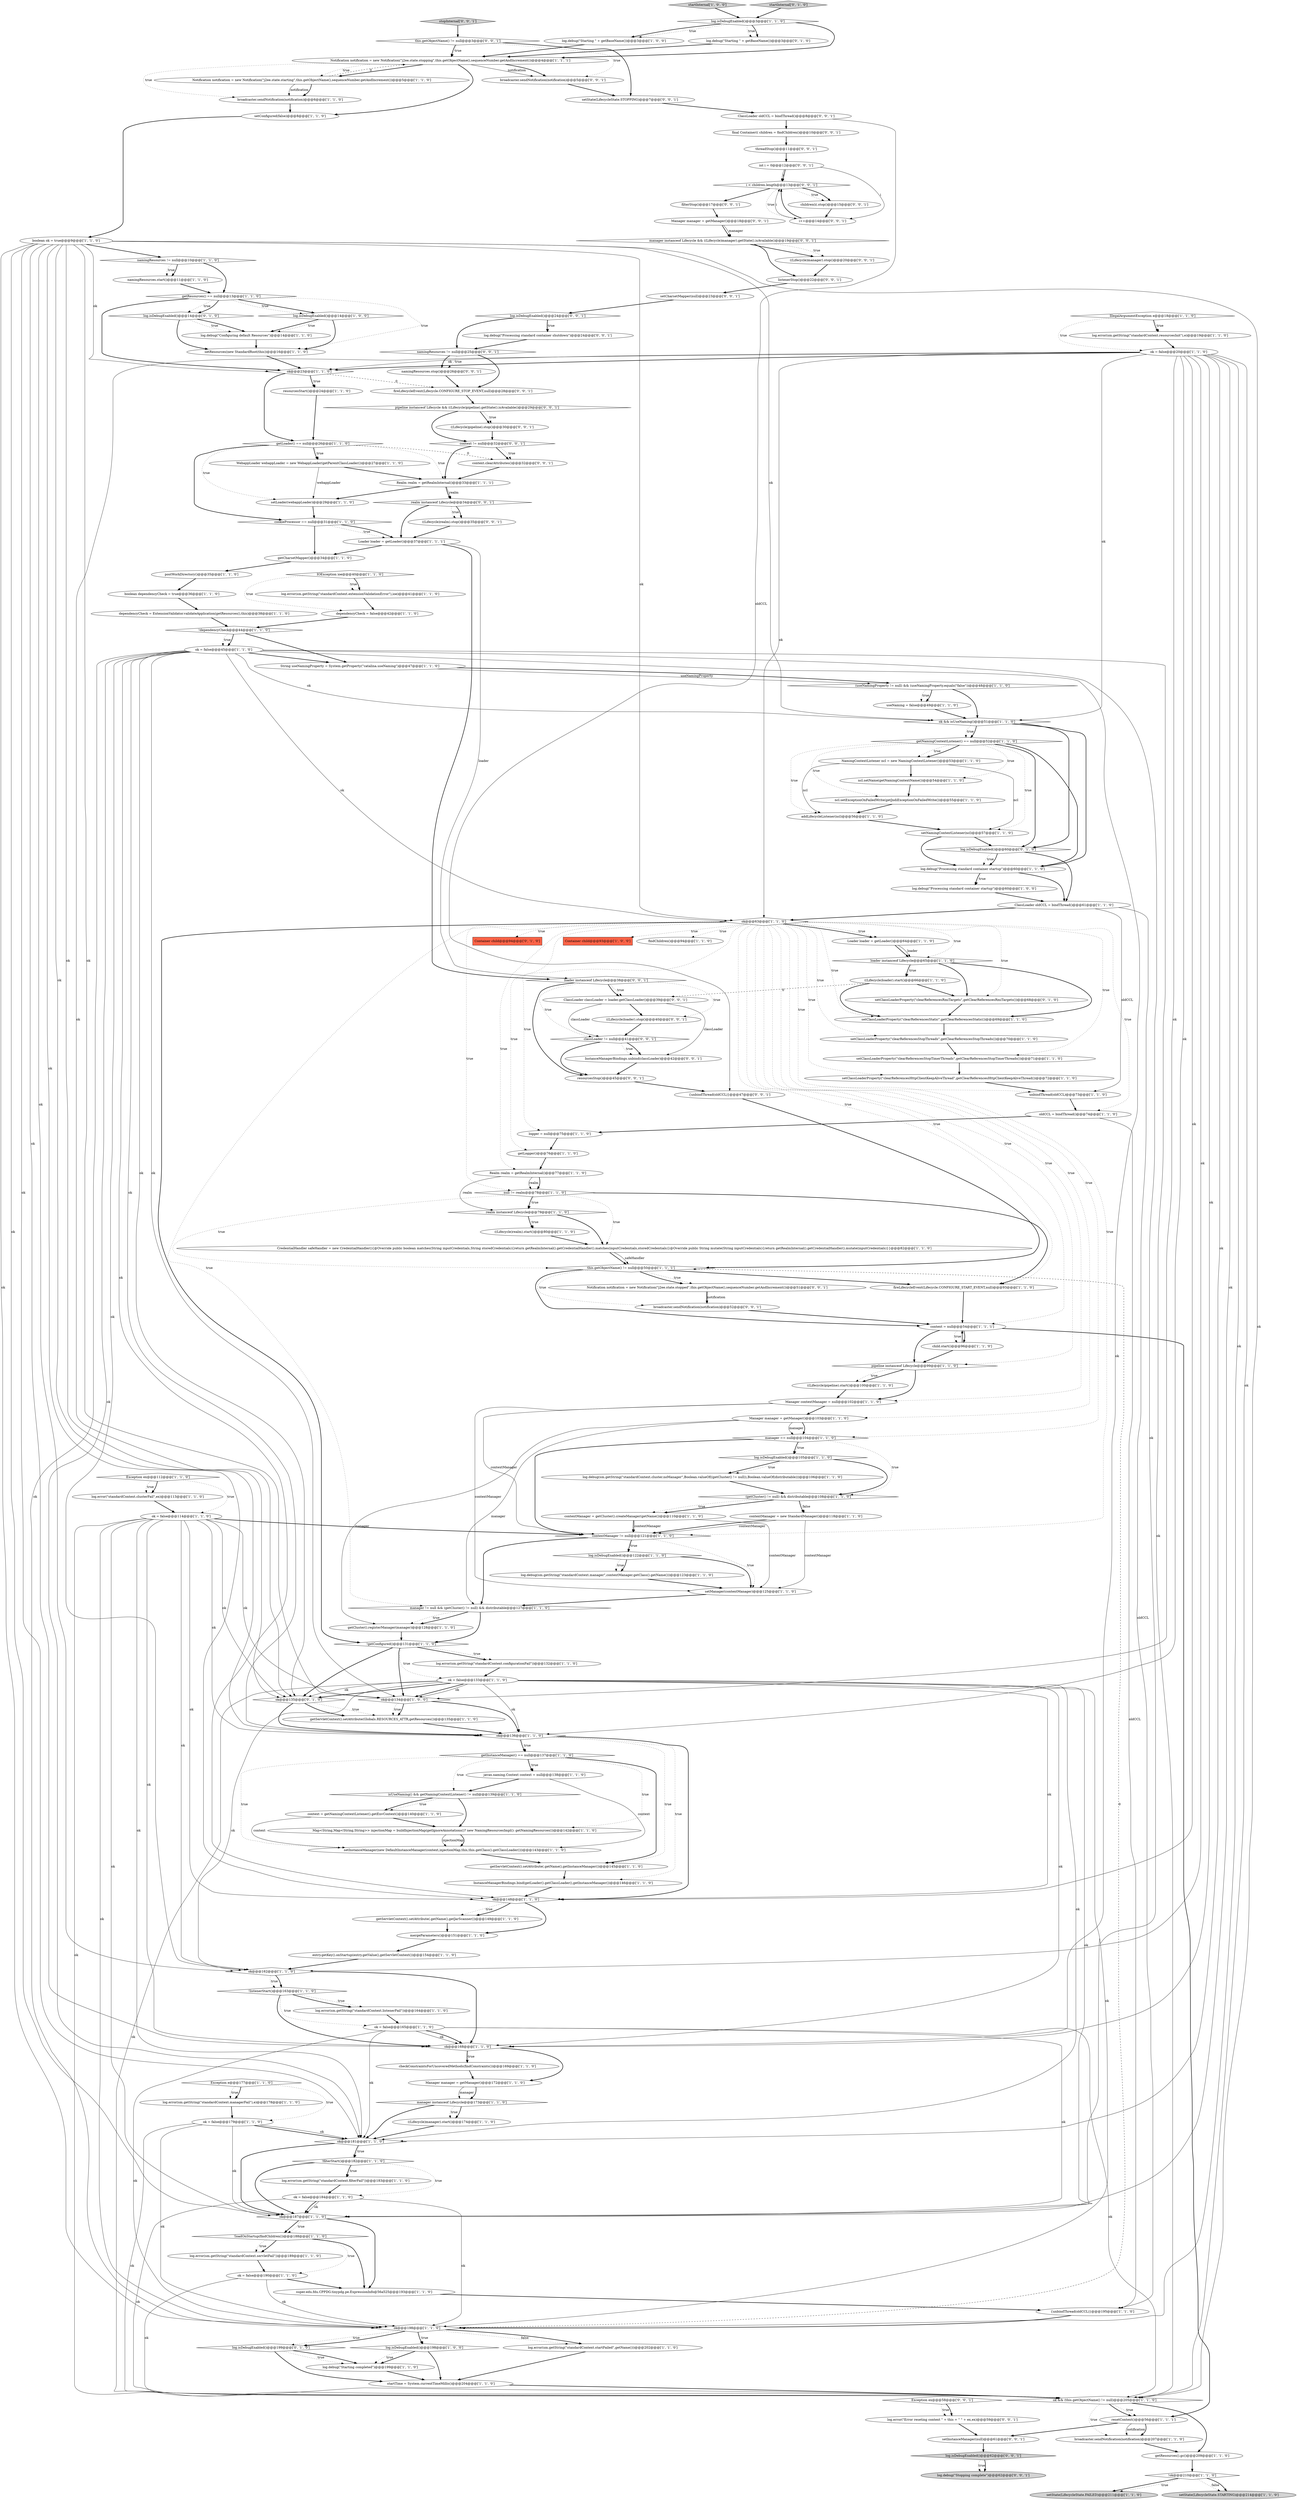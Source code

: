 digraph {
46 [style = filled, label = "ok && isUseNaming()@@@51@@@['1', '1', '0']", fillcolor = white, shape = diamond image = "AAA0AAABBB1BBB"];
184 [style = filled, label = "setCharsetMapper(null)@@@23@@@['0', '0', '1']", fillcolor = white, shape = ellipse image = "AAA0AAABBB3BBB"];
25 [style = filled, label = "logger = null@@@75@@@['1', '1', '0']", fillcolor = white, shape = ellipse image = "AAA0AAABBB1BBB"];
109 [style = filled, label = "dependencyCheck = false@@@42@@@['1', '1', '0']", fillcolor = white, shape = ellipse image = "AAA0AAABBB1BBB"];
180 [style = filled, label = "Exception ex@@@58@@@['0', '0', '1']", fillcolor = white, shape = diamond image = "AAA0AAABBB3BBB"];
59 [style = filled, label = "log.error(sm.getString(\"standardContext.listenerFail\"))@@@164@@@['1', '1', '0']", fillcolor = white, shape = ellipse image = "AAA0AAABBB1BBB"];
6 [style = filled, label = "ok@@@63@@@['1', '1', '0']", fillcolor = white, shape = diamond image = "AAA0AAABBB1BBB"];
97 [style = filled, label = "setState(LifecycleState.FAILED)@@@211@@@['1', '1', '0']", fillcolor = lightgray, shape = ellipse image = "AAA0AAABBB1BBB"];
136 [style = filled, label = "ok@@@187@@@['1', '1', '0']", fillcolor = white, shape = diamond image = "AAA0AAABBB1BBB"];
111 [style = filled, label = "setInstanceManager(new DefaultInstanceManager(context,injectionMap,this,this.getClass().getClassLoader()))@@@143@@@['1', '1', '0']", fillcolor = white, shape = ellipse image = "AAA0AAABBB1BBB"];
133 [style = filled, label = "oldCCL = bindThread()@@@74@@@['1', '1', '0']", fillcolor = white, shape = ellipse image = "AAA0AAABBB1BBB"];
84 [style = filled, label = "broadcaster.sendNotification(notification)@@@207@@@['1', '1', '0']", fillcolor = white, shape = ellipse image = "AAA0AAABBB1BBB"];
81 [style = filled, label = "setClassLoaderProperty(\"clearReferencesStatic\",getClearReferencesStatic())@@@69@@@['1', '1', '0']", fillcolor = white, shape = ellipse image = "AAA0AAABBB1BBB"];
162 [style = filled, label = "loader instanceof Lifecycle@@@38@@@['0', '0', '1']", fillcolor = white, shape = diamond image = "AAA0AAABBB3BBB"];
70 [style = filled, label = "Exception e@@@177@@@['1', '1', '0']", fillcolor = white, shape = diamond image = "AAA0AAABBB1BBB"];
189 [style = filled, label = "Manager manager = getManager()@@@18@@@['0', '0', '1']", fillcolor = white, shape = ellipse image = "AAA0AAABBB3BBB"];
170 [style = filled, label = "final Container(( children = findChildren()@@@10@@@['0', '0', '1']", fillcolor = white, shape = ellipse image = "AAA0AAABBB3BBB"];
52 [style = filled, label = "setLoader(webappLoader)@@@29@@@['1', '1', '0']", fillcolor = white, shape = ellipse image = "AAA0AAABBB1BBB"];
132 [style = filled, label = "log.error(\"standardContext.clusterFail\",ex)@@@113@@@['1', '1', '0']", fillcolor = white, shape = ellipse image = "AAA0AAABBB1BBB"];
12 [style = filled, label = "contextManager = new StandardManager()@@@118@@@['1', '1', '0']", fillcolor = white, shape = ellipse image = "AAA0AAABBB1BBB"];
48 [style = filled, label = "startTime = System.currentTimeMillis()@@@204@@@['1', '1', '0']", fillcolor = white, shape = ellipse image = "AAA0AAABBB1BBB"];
101 [style = filled, label = "(useNamingProperty != null) && (useNamingProperty.equals(\"false\"))@@@48@@@['1', '1', '0']", fillcolor = white, shape = diamond image = "AAA0AAABBB1BBB"];
122 [style = filled, label = "ok@@@181@@@['1', '1', '0']", fillcolor = white, shape = diamond image = "AAA0AAABBB1BBB"];
156 [style = filled, label = "((Lifecycle)realm).stop()@@@35@@@['0', '0', '1']", fillcolor = white, shape = ellipse image = "AAA0AAABBB3BBB"];
158 [style = filled, label = "((Lifecycle)loader).stop()@@@40@@@['0', '0', '1']", fillcolor = white, shape = ellipse image = "AAA0AAABBB3BBB"];
62 [style = filled, label = "ok@@@162@@@['1', '1', '0']", fillcolor = white, shape = diamond image = "AAA0AAABBB1BBB"];
36 [style = filled, label = "setManager(contextManager)@@@125@@@['1', '1', '0']", fillcolor = white, shape = ellipse image = "AAA0AAABBB1BBB"];
35 [style = filled, label = "setResources(new StandardRoot(this))@@@16@@@['1', '1', '0']", fillcolor = white, shape = ellipse image = "AAA0AAABBB1BBB"];
102 [style = filled, label = "manager == null@@@104@@@['1', '1', '0']", fillcolor = white, shape = diamond image = "AAA0AAABBB1BBB"];
34 [style = filled, label = "log.debug(\"Configuring default Resources\")@@@14@@@['1', '1', '0']", fillcolor = white, shape = ellipse image = "AAA0AAABBB1BBB"];
145 [style = filled, label = "log.isDebugEnabled()@@@14@@@['0', '1', '0']", fillcolor = white, shape = diamond image = "AAA0AAABBB2BBB"];
112 [style = filled, label = "Realm realm = getRealmInternal()@@@33@@@['1', '1', '1']", fillcolor = white, shape = ellipse image = "AAA0AAABBB1BBB"];
13 [style = filled, label = "setClassLoaderProperty(\"clearReferencesStopThreads\",getClearReferencesStopThreads())@@@70@@@['1', '1', '0']", fillcolor = white, shape = ellipse image = "AAA0AAABBB1BBB"];
43 [style = filled, label = "((Lifecycle)pipeline).start()@@@100@@@['1', '1', '0']", fillcolor = white, shape = ellipse image = "AAA0AAABBB1BBB"];
108 [style = filled, label = "IllegalArgumentException e@@@18@@@['1', '1', '0']", fillcolor = white, shape = diamond image = "AAA0AAABBB1BBB"];
90 [style = filled, label = "ok@@@168@@@['1', '1', '0']", fillcolor = white, shape = diamond image = "AAA0AAABBB1BBB"];
29 [style = filled, label = "checkConstraintsForUncoveredMethods(findConstraints())@@@169@@@['1', '1', '0']", fillcolor = white, shape = ellipse image = "AAA0AAABBB1BBB"];
126 [style = filled, label = "(getCluster() != null) && distributable@@@108@@@['1', '1', '0']", fillcolor = white, shape = diamond image = "AAA0AAABBB1BBB"];
26 [style = filled, label = "ok@@@134@@@['1', '0', '0']", fillcolor = white, shape = diamond image = "AAA0AAABBB1BBB"];
76 [style = filled, label = "log.error(sm.getString(\"standardContext.resourcesInit\"),e)@@@19@@@['1', '1', '0']", fillcolor = white, shape = ellipse image = "AAA0AAABBB1BBB"];
131 [style = filled, label = "((Lifecycle)loader).start()@@@66@@@['1', '1', '0']", fillcolor = white, shape = ellipse image = "AAA0AAABBB1BBB"];
57 [style = filled, label = "log.debug(\"Starting completed\")@@@199@@@['1', '1', '0']", fillcolor = white, shape = ellipse image = "AAA0AAABBB1BBB"];
42 [style = filled, label = "ok = false@@@45@@@['1', '1', '0']", fillcolor = white, shape = ellipse image = "AAA0AAABBB1BBB"];
3 [style = filled, label = "log.debug(\"Starting \" + getBaseName())@@@3@@@['1', '0', '0']", fillcolor = white, shape = ellipse image = "AAA0AAABBB1BBB"];
73 [style = filled, label = "getResources().gc()@@@209@@@['1', '1', '0']", fillcolor = white, shape = ellipse image = "AAA0AAABBB1BBB"];
71 [style = filled, label = "getLoader() == null@@@26@@@['1', '1', '0']", fillcolor = white, shape = diamond image = "AAA0AAABBB1BBB"];
155 [style = filled, label = "log.error(\"Error reseting context \" + this + \" \" + ex,ex)@@@59@@@['0', '0', '1']", fillcolor = white, shape = ellipse image = "AAA0AAABBB3BBB"];
157 [style = filled, label = "log.isDebugEnabled()@@@24@@@['0', '0', '1']", fillcolor = white, shape = diamond image = "AAA0AAABBB3BBB"];
123 [style = filled, label = "!dependencyCheck@@@44@@@['1', '1', '0']", fillcolor = white, shape = diamond image = "AAA0AAABBB1BBB"];
18 [style = filled, label = "ok = false@@@184@@@['1', '1', '0']", fillcolor = white, shape = ellipse image = "AAA0AAABBB1BBB"];
150 [style = filled, label = "setState(LifecycleState.STOPPING)@@@7@@@['0', '0', '1']", fillcolor = white, shape = ellipse image = "AAA0AAABBB3BBB"];
152 [style = filled, label = "i < children.length@@@13@@@['0', '0', '1']", fillcolor = white, shape = diamond image = "AAA0AAABBB3BBB"];
51 [style = filled, label = "ok && (this.getObjectName() != null)@@@205@@@['1', '1', '0']", fillcolor = white, shape = diamond image = "AAA0AAABBB1BBB"];
33 [style = filled, label = "!filterStart()@@@182@@@['1', '1', '0']", fillcolor = white, shape = diamond image = "AAA0AAABBB1BBB"];
22 [style = filled, label = "contextManager != null@@@121@@@['1', '1', '0']", fillcolor = white, shape = diamond image = "AAA0AAABBB1BBB"];
86 [style = filled, label = "ncl.setName(getNamingContextName())@@@54@@@['1', '1', '0']", fillcolor = white, shape = ellipse image = "AAA0AAABBB1BBB"];
138 [style = filled, label = "getServletContext().setAttribute(.getName(),getInstanceManager())@@@145@@@['1', '1', '0']", fillcolor = white, shape = ellipse image = "AAA0AAABBB1BBB"];
93 [style = filled, label = "log.isDebugEnabled()@@@3@@@['1', '1', '0']", fillcolor = white, shape = diamond image = "AAA0AAABBB1BBB"];
100 [style = filled, label = "realm instanceof Lifecycle@@@79@@@['1', '1', '0']", fillcolor = white, shape = diamond image = "AAA0AAABBB1BBB"];
186 [style = filled, label = "context.clearAttributes()@@@32@@@['0', '0', '1']", fillcolor = white, shape = ellipse image = "AAA0AAABBB3BBB"];
31 [style = filled, label = "manager instanceof Lifecycle@@@173@@@['1', '1', '0']", fillcolor = white, shape = diamond image = "AAA0AAABBB1BBB"];
105 [style = filled, label = "Map<String,Map<String,String>> injectionMap = buildInjectionMap(getIgnoreAnnotations()? new NamingResourcesImpl(): getNamingResources())@@@142@@@['1', '1', '0']", fillcolor = white, shape = ellipse image = "AAA0AAABBB1BBB"];
115 [style = filled, label = "Container child@@@93@@@['1', '0', '0']", fillcolor = tomato, shape = box image = "AAA0AAABBB1BBB"];
37 [style = filled, label = "log.error(sm.getString(\"standardContext.startFailed\",getName()))@@@202@@@['1', '1', '0']", fillcolor = white, shape = ellipse image = "AAA0AAABBB1BBB"];
16 [style = filled, label = "ok = false@@@190@@@['1', '1', '0']", fillcolor = white, shape = ellipse image = "AAA0AAABBB1BBB"];
20 [style = filled, label = "WebappLoader webappLoader = new WebappLoader(getParentClassLoader())@@@27@@@['1', '1', '0']", fillcolor = white, shape = ellipse image = "AAA0AAABBB1BBB"];
38 [style = filled, label = "boolean dependencyCheck = true@@@36@@@['1', '1', '0']", fillcolor = white, shape = ellipse image = "AAA0AAABBB1BBB"];
153 [style = filled, label = "InstanceManagerBindings.unbind(classLoader)@@@42@@@['0', '0', '1']", fillcolor = white, shape = ellipse image = "AAA0AAABBB3BBB"];
174 [style = filled, label = "listenerStop()@@@22@@@['0', '0', '1']", fillcolor = white, shape = ellipse image = "AAA0AAABBB3BBB"];
151 [style = filled, label = "this.getObjectName() != null@@@3@@@['0', '0', '1']", fillcolor = white, shape = diamond image = "AAA0AAABBB3BBB"];
129 [style = filled, label = "findChildren()@@@94@@@['1', '1', '0']", fillcolor = white, shape = ellipse image = "AAA0AAABBB1BBB"];
17 [style = filled, label = "entry.getKey().onStartup(entry.getValue(),getServletContext())@@@154@@@['1', '1', '0']", fillcolor = white, shape = ellipse image = "AAA0AAABBB1BBB"];
141 [style = filled, label = "log.isDebugEnabled()@@@60@@@['0', '1', '0']", fillcolor = white, shape = diamond image = "AAA0AAABBB2BBB"];
124 [style = filled, label = "Notification notification = new Notification(\"j2ee.state.stopping\",this.getObjectName(),sequenceNumber.getAndIncrement())@@@4@@@['1', '1', '1']", fillcolor = white, shape = ellipse image = "AAA0AAABBB1BBB"];
159 [style = filled, label = "i++@@@14@@@['0', '0', '1']", fillcolor = white, shape = ellipse image = "AAA0AAABBB3BBB"];
178 [style = filled, label = "realm instanceof Lifecycle@@@34@@@['0', '0', '1']", fillcolor = white, shape = diamond image = "AAA0AAABBB3BBB"];
183 [style = filled, label = "resourcesStop()@@@45@@@['0', '0', '1']", fillcolor = white, shape = ellipse image = "AAA0AAABBB3BBB"];
127 [style = filled, label = "ok@@@136@@@['1', '1', '0']", fillcolor = white, shape = diamond image = "AAA0AAABBB1BBB"];
89 [style = filled, label = "Loader loader = getLoader()@@@64@@@['1', '1', '0']", fillcolor = white, shape = ellipse image = "AAA0AAABBB1BBB"];
143 [style = filled, label = "log.debug(\"Starting \" + getBaseName())@@@3@@@['0', '1', '0']", fillcolor = white, shape = ellipse image = "AAA0AAABBB2BBB"];
92 [style = filled, label = "String useNamingProperty = System.getProperty(\"catalina.useNaming\")@@@47@@@['1', '1', '0']", fillcolor = white, shape = ellipse image = "AAA0AAABBB1BBB"];
169 [style = filled, label = "broadcaster.sendNotification(notification)@@@52@@@['0', '0', '1']", fillcolor = white, shape = ellipse image = "AAA0AAABBB3BBB"];
190 [style = filled, label = "filterStop()@@@17@@@['0', '0', '1']", fillcolor = white, shape = ellipse image = "AAA0AAABBB3BBB"];
137 [style = filled, label = "log.debug(sm.getString(\"standardContext.manager\",contextManager.getClass().getName()))@@@123@@@['1', '1', '0']", fillcolor = white, shape = ellipse image = "AAA0AAABBB1BBB"];
30 [style = filled, label = "ok = false@@@114@@@['1', '1', '0']", fillcolor = white, shape = ellipse image = "AAA0AAABBB1BBB"];
116 [style = filled, label = "Manager contextManager = null@@@102@@@['1', '1', '0']", fillcolor = white, shape = ellipse image = "AAA0AAABBB1BBB"];
58 [style = filled, label = "getServletContext().setAttribute(.getName(),getJarScanner())@@@149@@@['1', '1', '0']", fillcolor = white, shape = ellipse image = "AAA0AAABBB1BBB"];
11 [style = filled, label = "cookieProcessor == null@@@31@@@['1', '1', '0']", fillcolor = white, shape = diamond image = "AAA0AAABBB1BBB"];
14 [style = filled, label = "namingResources != null@@@10@@@['1', '1', '0']", fillcolor = white, shape = diamond image = "AAA0AAABBB1BBB"];
171 [style = filled, label = "log.debug(\"Stopping complete\")@@@62@@@['0', '0', '1']", fillcolor = lightgray, shape = ellipse image = "AAA0AAABBB3BBB"];
106 [style = filled, label = "log.error(sm.getString(\"standardContext.filterFail\"))@@@183@@@['1', '1', '0']", fillcolor = white, shape = ellipse image = "AAA0AAABBB1BBB"];
83 [style = filled, label = "log.debug(sm.getString(\"standardContext.cluster.noManager\",Boolean.valueOf((getCluster() != null)),Boolean.valueOf(distributable)))@@@106@@@['1', '1', '0']", fillcolor = white, shape = ellipse image = "AAA0AAABBB1BBB"];
80 [style = filled, label = "ok = false@@@179@@@['1', '1', '0']", fillcolor = white, shape = ellipse image = "AAA0AAABBB1BBB"];
95 [style = filled, label = "log.debug(\"Processing standard container startup\")@@@60@@@['1', '1', '0']", fillcolor = white, shape = ellipse image = "AAA0AAABBB1BBB"];
146 [style = filled, label = "Container child@@@94@@@['0', '1', '0']", fillcolor = tomato, shape = box image = "AAA0AAABBB2BBB"];
67 [style = filled, label = "child.start()@@@96@@@['1', '1', '0']", fillcolor = white, shape = ellipse image = "AAA0AAABBB1BBB"];
104 [style = filled, label = "{unbindThread(oldCCL)}@@@195@@@['1', '1', '0']", fillcolor = white, shape = ellipse image = "AAA0AAABBB1BBB"];
4 [style = filled, label = "ok@@@148@@@['1', '1', '0']", fillcolor = white, shape = diamond image = "AAA0AAABBB1BBB"];
167 [style = filled, label = "ClassLoader oldCCL = bindThread()@@@8@@@['0', '0', '1']", fillcolor = white, shape = ellipse image = "AAA0AAABBB3BBB"];
113 [style = filled, label = "setClassLoaderProperty(\"clearReferencesStopTimerThreads\",getClearReferencesStopTimerThreads())@@@71@@@['1', '1', '0']", fillcolor = white, shape = ellipse image = "AAA0AAABBB1BBB"];
54 [style = filled, label = "getNamingContextListener() == null@@@52@@@['1', '1', '0']", fillcolor = white, shape = diamond image = "AAA0AAABBB1BBB"];
134 [style = filled, label = "log.isDebugEnabled()@@@105@@@['1', '1', '0']", fillcolor = white, shape = diamond image = "AAA0AAABBB1BBB"];
15 [style = filled, label = "InstanceManagerBindings.bind(getLoader().getClassLoader(),getInstanceManager())@@@146@@@['1', '1', '0']", fillcolor = white, shape = ellipse image = "AAA0AAABBB1BBB"];
88 [style = filled, label = "setNamingContextListener(ncl)@@@57@@@['1', '1', '0']", fillcolor = white, shape = ellipse image = "AAA0AAABBB1BBB"];
1 [style = filled, label = "log.isDebugEnabled()@@@198@@@['1', '0', '0']", fillcolor = white, shape = diamond image = "AAA0AAABBB1BBB"];
82 [style = filled, label = "useNaming = false@@@49@@@['1', '1', '0']", fillcolor = white, shape = ellipse image = "AAA0AAABBB1BBB"];
125 [style = filled, label = "!listenerStart()@@@163@@@['1', '1', '0']", fillcolor = white, shape = diamond image = "AAA0AAABBB1BBB"];
61 [style = filled, label = "((Lifecycle)realm).start()@@@80@@@['1', '1', '0']", fillcolor = white, shape = ellipse image = "AAA0AAABBB1BBB"];
185 [style = filled, label = "pipeline instanceof Lifecycle && ((Lifecycle)pipeline).getState().isAvailable()@@@29@@@['0', '0', '1']", fillcolor = white, shape = diamond image = "AAA0AAABBB3BBB"];
91 [style = filled, label = "getResources() == null@@@13@@@['1', '1', '0']", fillcolor = white, shape = diamond image = "AAA0AAABBB1BBB"];
63 [style = filled, label = "this.getObjectName() != null@@@50@@@['1', '1', '1']", fillcolor = white, shape = diamond image = "AAA0AAABBB1BBB"];
99 [style = filled, label = "null != realm@@@78@@@['1', '1', '0']", fillcolor = white, shape = diamond image = "AAA0AAABBB1BBB"];
120 [style = filled, label = "ok@@@198@@@['1', '1', '0']", fillcolor = white, shape = diamond image = "AAA0AAABBB1BBB"];
5 [style = filled, label = "log.error(sm.getString(\"standardContext.managerFail\"),e)@@@178@@@['1', '1', '0']", fillcolor = white, shape = ellipse image = "AAA0AAABBB1BBB"];
75 [style = filled, label = "Notification notification = new Notification(\"j2ee.state.starting\",this.getObjectName(),sequenceNumber.getAndIncrement())@@@5@@@['1', '1', '0']", fillcolor = white, shape = ellipse image = "AAA0AAABBB1BBB"];
160 [style = filled, label = "namingResources.stop()@@@26@@@['0', '0', '1']", fillcolor = white, shape = ellipse image = "AAA0AAABBB3BBB"];
114 [style = filled, label = "resetContext()@@@56@@@['1', '1', '1']", fillcolor = white, shape = ellipse image = "AAA0AAABBB1BBB"];
28 [style = filled, label = "startInternal['1', '0', '0']", fillcolor = lightgray, shape = diamond image = "AAA0AAABBB1BBB"];
50 [style = filled, label = "CredentialHandler safeHandler = new CredentialHandler(){@Override public boolean matches(String inputCredentials,String storedCredentials){return getRealmInternal().getCredentialHandler().matches(inputCredentials,storedCredentials)}@Override public String mutate(String inputCredentials){return getRealmInternal().getCredentialHandler().mutate(inputCredentials)}}@@@82@@@['1', '1', '0']", fillcolor = white, shape = ellipse image = "AAA0AAABBB1BBB"];
128 [style = filled, label = "dependencyCheck = ExtensionValidator.validateApplication(getResources(),this)@@@38@@@['1', '1', '0']", fillcolor = white, shape = ellipse image = "AAA0AAABBB1BBB"];
144 [style = filled, label = "startInternal['0', '1', '0']", fillcolor = lightgray, shape = diamond image = "AAA0AAABBB2BBB"];
163 [style = filled, label = "broadcaster.sendNotification(notification)@@@5@@@['0', '0', '1']", fillcolor = white, shape = ellipse image = "AAA0AAABBB3BBB"];
72 [style = filled, label = "pipeline instanceof Lifecycle@@@99@@@['1', '1', '0']", fillcolor = white, shape = diamond image = "AAA0AAABBB1BBB"];
175 [style = filled, label = "int i = 0@@@12@@@['0', '0', '1']", fillcolor = white, shape = ellipse image = "AAA0AAABBB3BBB"];
56 [style = filled, label = "ncl.setExceptionOnFailedWrite(getJndiExceptionOnFailedWrite())@@@55@@@['1', '1', '0']", fillcolor = white, shape = ellipse image = "AAA0AAABBB1BBB"];
87 [style = filled, label = "namingResources.start()@@@11@@@['1', '1', '0']", fillcolor = white, shape = ellipse image = "AAA0AAABBB1BBB"];
139 [style = filled, label = "setConfigured(false)@@@8@@@['1', '1', '0']", fillcolor = white, shape = ellipse image = "AAA0AAABBB1BBB"];
166 [style = filled, label = "log.debug(\"Processing standard container shutdown\")@@@24@@@['0', '0', '1']", fillcolor = white, shape = ellipse image = "AAA0AAABBB3BBB"];
55 [style = filled, label = "isUseNaming() && getNamingContextListener() != null@@@139@@@['1', '1', '0']", fillcolor = white, shape = diamond image = "AAA0AAABBB1BBB"];
96 [style = filled, label = "mergeParameters()@@@151@@@['1', '1', '0']", fillcolor = white, shape = ellipse image = "AAA0AAABBB1BBB"];
187 [style = filled, label = "children(i(.stop()@@@15@@@['0', '0', '1']", fillcolor = white, shape = ellipse image = "AAA0AAABBB3BBB"];
182 [style = filled, label = "{unbindThread(oldCCL)}@@@47@@@['0', '0', '1']", fillcolor = white, shape = ellipse image = "AAA0AAABBB3BBB"];
10 [style = filled, label = "resourcesStart()@@@24@@@['1', '1', '0']", fillcolor = white, shape = ellipse image = "AAA0AAABBB1BBB"];
161 [style = filled, label = "ClassLoader classLoader = loader.getClassLoader()@@@39@@@['0', '0', '1']", fillcolor = white, shape = ellipse image = "AAA0AAABBB3BBB"];
135 [style = filled, label = "((Lifecycle)manager).start()@@@174@@@['1', '1', '0']", fillcolor = white, shape = ellipse image = "AAA0AAABBB1BBB"];
103 [style = filled, label = "getCluster().registerManager(manager)@@@128@@@['1', '1', '0']", fillcolor = white, shape = ellipse image = "AAA0AAABBB1BBB"];
147 [style = filled, label = "ok@@@135@@@['0', '1', '0']", fillcolor = white, shape = diamond image = "AAA0AAABBB2BBB"];
78 [style = filled, label = "NamingContextListener ncl = new NamingContextListener()@@@53@@@['1', '1', '0']", fillcolor = white, shape = ellipse image = "AAA0AAABBB1BBB"];
110 [style = filled, label = "broadcaster.sendNotification(notification)@@@6@@@['1', '1', '0']", fillcolor = white, shape = ellipse image = "AAA0AAABBB1BBB"];
45 [style = filled, label = "javax.naming.Context context = null@@@138@@@['1', '1', '0']", fillcolor = white, shape = ellipse image = "AAA0AAABBB1BBB"];
176 [style = filled, label = "setInstanceManager(null)@@@61@@@['0', '0', '1']", fillcolor = white, shape = ellipse image = "AAA0AAABBB3BBB"];
8 [style = filled, label = "log.error(sm.getString(\"standardContext.configurationFail\"))@@@132@@@['1', '1', '0']", fillcolor = white, shape = ellipse image = "AAA0AAABBB1BBB"];
118 [style = filled, label = "Realm realm = getRealmInternal()@@@77@@@['1', '1', '0']", fillcolor = white, shape = ellipse image = "AAA0AAABBB1BBB"];
24 [style = filled, label = "loader instanceof Lifecycle@@@65@@@['1', '1', '0']", fillcolor = white, shape = diamond image = "AAA0AAABBB1BBB"];
39 [style = filled, label = "log.error(sm.getString(\"standardContext.extensionValidationError\"),ioe)@@@41@@@['1', '1', '0']", fillcolor = white, shape = ellipse image = "AAA0AAABBB1BBB"];
130 [style = filled, label = "log.isDebugEnabled()@@@122@@@['1', '1', '0']", fillcolor = white, shape = diamond image = "AAA0AAABBB1BBB"];
53 [style = filled, label = "addLifecycleListener(ncl)@@@56@@@['1', '1', '0']", fillcolor = white, shape = ellipse image = "AAA0AAABBB1BBB"];
149 [style = filled, label = "((Lifecycle)pipeline).stop()@@@30@@@['0', '0', '1']", fillcolor = white, shape = ellipse image = "AAA0AAABBB3BBB"];
164 [style = filled, label = "Notification notification = new Notification(\"j2ee.state.stopped\",this.getObjectName(),sequenceNumber.getAndIncrement())@@@51@@@['0', '0', '1']", fillcolor = white, shape = ellipse image = "AAA0AAABBB3BBB"];
177 [style = filled, label = "classLoader != null@@@41@@@['0', '0', '1']", fillcolor = white, shape = diamond image = "AAA0AAABBB3BBB"];
181 [style = filled, label = "log.isDebugEnabled()@@@62@@@['0', '0', '1']", fillcolor = lightgray, shape = diamond image = "AAA0AAABBB3BBB"];
23 [style = filled, label = "ClassLoader oldCCL = bindThread()@@@61@@@['1', '1', '0']", fillcolor = white, shape = ellipse image = "AAA0AAABBB1BBB"];
0 [style = filled, label = "IOException ioe@@@40@@@['1', '1', '0']", fillcolor = white, shape = diamond image = "AAA0AAABBB1BBB"];
32 [style = filled, label = "log.error(sm.getString(\"standardContext.servletFail\"))@@@189@@@['1', '1', '0']", fillcolor = white, shape = ellipse image = "AAA0AAABBB1BBB"];
85 [style = filled, label = "postWorkDirectory()@@@35@@@['1', '1', '0']", fillcolor = white, shape = ellipse image = "AAA0AAABBB1BBB"];
60 [style = filled, label = "Exception ex@@@112@@@['1', '1', '0']", fillcolor = white, shape = diamond image = "AAA0AAABBB1BBB"];
49 [style = filled, label = "boolean ok = true@@@9@@@['1', '1', '0']", fillcolor = white, shape = ellipse image = "AAA0AAABBB1BBB"];
44 [style = filled, label = "ok = false@@@133@@@['1', '1', '0']", fillcolor = white, shape = ellipse image = "AAA0AAABBB1BBB"];
154 [style = filled, label = "stopInternal['0', '0', '1']", fillcolor = lightgray, shape = diamond image = "AAA0AAABBB3BBB"];
65 [style = filled, label = "Manager manager = getManager()@@@172@@@['1', '1', '0']", fillcolor = white, shape = ellipse image = "AAA0AAABBB1BBB"];
68 [style = filled, label = "ok@@@23@@@['1', '1', '0']", fillcolor = white, shape = diamond image = "AAA0AAABBB1BBB"];
77 [style = filled, label = "contextManager = getCluster().createManager(getName())@@@110@@@['1', '1', '0']", fillcolor = white, shape = ellipse image = "AAA0AAABBB1BBB"];
121 [style = filled, label = "getCharsetMapper()@@@34@@@['1', '1', '0']", fillcolor = white, shape = ellipse image = "AAA0AAABBB1BBB"];
69 [style = filled, label = "!getConfigured()@@@131@@@['1', '1', '0']", fillcolor = white, shape = diamond image = "AAA0AAABBB1BBB"];
168 [style = filled, label = "fireLifecycleEvent(Lifecycle.CONFIGURE_STOP_EVENT,null)@@@28@@@['0', '0', '1']", fillcolor = white, shape = ellipse image = "AAA0AAABBB3BBB"];
2 [style = filled, label = "Manager manager = getManager()@@@103@@@['1', '1', '0']", fillcolor = white, shape = ellipse image = "AAA0AAABBB1BBB"];
27 [style = filled, label = "setClassLoaderProperty(\"clearReferencesHttpClientKeepAliveThread\",getClearReferencesHttpClientKeepAliveThread())@@@72@@@['1', '1', '0']", fillcolor = white, shape = ellipse image = "AAA0AAABBB1BBB"];
79 [style = filled, label = "ok = false@@@20@@@['1', '1', '0']", fillcolor = white, shape = ellipse image = "AAA0AAABBB1BBB"];
107 [style = filled, label = "getLogger()@@@76@@@['1', '1', '0']", fillcolor = white, shape = ellipse image = "AAA0AAABBB1BBB"];
148 [style = filled, label = "setClassLoaderProperty(\"clearReferencesRmiTargets\",getClearReferencesRmiTargets())@@@68@@@['0', '1', '0']", fillcolor = white, shape = ellipse image = "AAA1AAABBB2BBB"];
117 [style = filled, label = "manager != null && (getCluster() != null) && distributable@@@127@@@['1', '1', '0']", fillcolor = white, shape = diamond image = "AAA0AAABBB1BBB"];
188 [style = filled, label = "manager instanceof Lifecycle && ((Lifecycle)manager).getState().isAvailable()@@@19@@@['0', '0', '1']", fillcolor = white, shape = diamond image = "AAA0AAABBB3BBB"];
41 [style = filled, label = "Loader loader = getLoader()@@@37@@@['1', '1', '1']", fillcolor = white, shape = ellipse image = "AAA0AAABBB1BBB"];
165 [style = filled, label = "threadStop()@@@11@@@['0', '0', '1']", fillcolor = white, shape = ellipse image = "AAA0AAABBB3BBB"];
66 [style = filled, label = "super.edu.fdu.CPPDG.tinypdg.pe.ExpressionInfo@56a525@@@193@@@['1', '1', '0']", fillcolor = white, shape = ellipse image = "AAA0AAABBB1BBB"];
119 [style = filled, label = "fireLifecycleEvent(Lifecycle.CONFIGURE_START_EVENT,null)@@@93@@@['1', '1', '0']", fillcolor = white, shape = ellipse image = "AAA0AAABBB1BBB"];
142 [style = filled, label = "log.isDebugEnabled()@@@199@@@['0', '1', '0']", fillcolor = white, shape = diamond image = "AAA0AAABBB2BBB"];
9 [style = filled, label = "setState(LifecycleState.STARTING)@@@214@@@['1', '1', '0']", fillcolor = lightgray, shape = ellipse image = "AAA0AAABBB1BBB"];
140 [style = filled, label = "!loadOnStartup(findChildren())@@@188@@@['1', '1', '0']", fillcolor = white, shape = diamond image = "AAA0AAABBB1BBB"];
21 [style = filled, label = "log.isDebugEnabled()@@@14@@@['1', '0', '0']", fillcolor = white, shape = diamond image = "AAA0AAABBB1BBB"];
173 [style = filled, label = "context != null@@@32@@@['0', '0', '1']", fillcolor = white, shape = diamond image = "AAA0AAABBB3BBB"];
179 [style = filled, label = "((Lifecycle)manager).stop()@@@20@@@['0', '0', '1']", fillcolor = white, shape = ellipse image = "AAA0AAABBB3BBB"];
64 [style = filled, label = "getServletContext().setAttribute(Globals.RESOURCES_ATTR,getResources())@@@135@@@['1', '1', '0']", fillcolor = white, shape = ellipse image = "AAA0AAABBB1BBB"];
94 [style = filled, label = "log.debug(\"Processing standard container startup\")@@@60@@@['1', '0', '0']", fillcolor = white, shape = ellipse image = "AAA0AAABBB1BBB"];
74 [style = filled, label = "context = getNamingContextListener().getEnvContext()@@@140@@@['1', '1', '0']", fillcolor = white, shape = ellipse image = "AAA0AAABBB1BBB"];
98 [style = filled, label = "context = null@@@54@@@['1', '1', '1']", fillcolor = white, shape = ellipse image = "AAA0AAABBB1BBB"];
47 [style = filled, label = "getInstanceManager() == null@@@137@@@['1', '1', '0']", fillcolor = white, shape = diamond image = "AAA0AAABBB1BBB"];
7 [style = filled, label = "ok = false@@@165@@@['1', '1', '0']", fillcolor = white, shape = ellipse image = "AAA0AAABBB1BBB"];
40 [style = filled, label = "unbindThread(oldCCL)@@@73@@@['1', '1', '0']", fillcolor = white, shape = ellipse image = "AAA0AAABBB1BBB"];
172 [style = filled, label = "namingResources != null@@@25@@@['0', '0', '1']", fillcolor = white, shape = diamond image = "AAA0AAABBB3BBB"];
19 [style = filled, label = "!ok@@@210@@@['1', '1', '0']", fillcolor = white, shape = diamond image = "AAA0AAABBB1BBB"];
6->102 [style = dotted, label="true"];
141->23 [style = bold, label=""];
98->114 [style = bold, label=""];
124->163 [style = solid, label="notification"];
56->53 [style = bold, label=""];
7->136 [style = solid, label="ok"];
19->97 [style = bold, label=""];
127->47 [style = dotted, label="true"];
69->8 [style = bold, label=""];
69->8 [style = dotted, label="true"];
162->161 [style = dotted, label="true"];
55->74 [style = dotted, label="true"];
16->66 [style = bold, label=""];
151->124 [style = bold, label=""];
162->177 [style = dotted, label="true"];
150->167 [style = bold, label=""];
173->186 [style = bold, label=""];
120->142 [style = dotted, label="true"];
44->4 [style = solid, label="ok"];
174->184 [style = bold, label=""];
14->91 [style = bold, label=""];
91->21 [style = bold, label=""];
151->124 [style = dotted, label="true"];
155->176 [style = bold, label=""];
71->186 [style = dashed, label="0"];
36->117 [style = bold, label=""];
101->82 [style = dotted, label="true"];
79->90 [style = solid, label="ok"];
77->22 [style = bold, label=""];
185->149 [style = bold, label=""];
44->120 [style = solid, label="ok"];
6->69 [style = bold, label=""];
93->3 [style = bold, label=""];
189->188 [style = bold, label=""];
100->50 [style = bold, label=""];
47->105 [style = dotted, label="true"];
49->90 [style = solid, label="ok"];
79->68 [style = solid, label="ok"];
37->48 [style = bold, label=""];
124->163 [style = bold, label=""];
117->69 [style = bold, label=""];
188->174 [style = bold, label=""];
6->118 [style = dotted, label="true"];
112->178 [style = solid, label="realm"];
188->179 [style = dotted, label="true"];
71->52 [style = dotted, label="true"];
33->136 [style = bold, label=""];
92->101 [style = solid, label="useNamingProperty"];
175->159 [style = solid, label="i"];
107->118 [style = bold, label=""];
175->152 [style = bold, label=""];
30->90 [style = solid, label="ok"];
11->41 [style = dotted, label="true"];
190->189 [style = bold, label=""];
136->66 [style = bold, label=""];
120->142 [style = bold, label=""];
3->124 [style = bold, label=""];
54->56 [style = dotted, label="true"];
6->113 [style = dotted, label="true"];
70->5 [style = dotted, label="true"];
47->138 [style = bold, label=""];
68->71 [style = bold, label=""];
98->67 [style = bold, label=""];
15->4 [style = bold, label=""];
1->57 [style = bold, label=""];
133->104 [style = solid, label="oldCCL"];
67->72 [style = bold, label=""];
124->110 [style = dotted, label="true"];
91->35 [style = dotted, label="true"];
42->92 [style = bold, label=""];
145->34 [style = bold, label=""];
136->140 [style = bold, label=""];
117->103 [style = dotted, label="true"];
17->62 [style = bold, label=""];
8->44 [style = bold, label=""];
6->107 [style = dotted, label="true"];
11->121 [style = bold, label=""];
162->161 [style = bold, label=""];
127->138 [style = dotted, label="true"];
47->55 [style = dotted, label="true"];
39->109 [style = bold, label=""];
1->48 [style = bold, label=""];
44->26 [style = bold, label=""];
52->11 [style = bold, label=""];
132->30 [style = bold, label=""];
74->111 [style = solid, label="context"];
136->140 [style = dotted, label="true"];
145->34 [style = dotted, label="true"];
51->114 [style = dotted, label="true"];
44->136 [style = solid, label="ok"];
49->127 [style = solid, label="ok"];
93->143 [style = dotted, label="true"];
114->84 [style = solid, label="notification"];
71->20 [style = dotted, label="true"];
30->26 [style = solid, label="ok"];
68->10 [style = dotted, label="true"];
75->110 [style = solid, label="notification"];
109->123 [style = bold, label=""];
26->64 [style = dotted, label="true"];
7->122 [style = solid, label="ok"];
46->141 [style = bold, label=""];
122->33 [style = bold, label=""];
78->86 [style = bold, label=""];
161->177 [style = solid, label="classLoader"];
0->39 [style = dotted, label="true"];
143->124 [style = bold, label=""];
152->190 [style = bold, label=""];
125->59 [style = dotted, label="true"];
140->66 [style = bold, label=""];
62->125 [style = bold, label=""];
79->120 [style = solid, label="ok"];
4->96 [style = bold, label=""];
79->147 [style = solid, label="ok"];
65->31 [style = bold, label=""];
177->183 [style = bold, label=""];
41->162 [style = solid, label="loader"];
63->164 [style = dotted, label="true"];
69->147 [style = bold, label=""];
45->111 [style = solid, label="context"];
33->18 [style = dotted, label="true"];
126->77 [style = bold, label=""];
19->97 [style = dotted, label="true"];
64->127 [style = bold, label=""];
6->25 [style = dotted, label="true"];
105->111 [style = solid, label="injectionMap"];
126->12 [style = bold, label=""];
42->127 [style = solid, label="ok"];
70->80 [style = dotted, label="true"];
124->75 [style = bold, label=""];
92->101 [style = bold, label=""];
183->182 [style = bold, label=""];
40->133 [style = bold, label=""];
99->63 [style = dotted, label="true"];
86->56 [style = bold, label=""];
6->119 [style = dotted, label="true"];
2->117 [style = solid, label="manager"];
85->38 [style = bold, label=""];
6->40 [style = dotted, label="true"];
6->116 [style = dotted, label="true"];
2->102 [style = bold, label=""];
100->61 [style = dotted, label="true"];
0->109 [style = dotted, label="true"];
44->147 [style = bold, label=""];
59->7 [style = bold, label=""];
24->131 [style = dotted, label="true"];
60->132 [style = bold, label=""];
79->122 [style = solid, label="ok"];
172->160 [style = bold, label=""];
54->86 [style = dotted, label="true"];
91->145 [style = dotted, label="true"];
184->157 [style = bold, label=""];
4->58 [style = dotted, label="true"];
112->52 [style = bold, label=""];
25->107 [style = bold, label=""];
80->136 [style = solid, label="ok"];
22->36 [style = dotted, label="true"];
88->141 [style = bold, label=""];
81->13 [style = bold, label=""];
122->33 [style = dotted, label="true"];
21->34 [style = bold, label=""];
44->127 [style = solid, label="ok"];
34->35 [style = bold, label=""];
77->22 [style = solid, label="contextManager"];
151->163 [style = dotted, label="true"];
75->124 [style = dashed, label="0"];
160->168 [style = bold, label=""];
95->23 [style = bold, label=""];
78->88 [style = solid, label="ncl"];
125->7 [style = dotted, label="true"];
30->51 [style = solid, label="ok"];
42->51 [style = solid, label="ok"];
44->122 [style = solid, label="ok"];
120->1 [style = dotted, label="true"];
126->12 [style = dotted, label="false"];
41->121 [style = bold, label=""];
187->159 [style = bold, label=""];
80->122 [style = bold, label=""];
14->87 [style = dotted, label="true"];
46->54 [style = dotted, label="true"];
6->99 [style = dotted, label="true"];
54->78 [style = dotted, label="true"];
63->119 [style = bold, label=""];
6->13 [style = dotted, label="true"];
49->147 [style = solid, label="ok"];
182->63 [style = bold, label=""];
55->105 [style = bold, label=""];
93->143 [style = bold, label=""];
46->95 [style = bold, label=""];
98->72 [style = bold, label=""];
32->16 [style = bold, label=""];
47->45 [style = dotted, label="true"];
62->90 [style = bold, label=""];
21->35 [style = bold, label=""];
178->156 [style = dotted, label="true"];
91->68 [style = bold, label=""];
186->112 [style = bold, label=""];
90->65 [style = bold, label=""];
118->99 [style = bold, label=""];
120->1 [style = bold, label=""];
24->131 [style = bold, label=""];
178->156 [style = bold, label=""];
54->78 [style = bold, label=""];
26->64 [style = bold, label=""];
177->153 [style = bold, label=""];
133->25 [style = bold, label=""];
189->188 [style = solid, label="manager"];
142->57 [style = bold, label=""];
6->148 [style = dotted, label="true"];
31->122 [style = bold, label=""];
113->27 [style = bold, label=""];
51->73 [style = bold, label=""];
84->73 [style = bold, label=""];
131->161 [style = dashed, label="0"];
67->98 [style = bold, label=""];
22->117 [style = bold, label=""];
30->62 [style = solid, label="ok"];
2->102 [style = solid, label="manager"];
30->22 [style = bold, label=""];
175->152 [style = solid, label="i"];
45->55 [style = bold, label=""];
23->104 [style = solid, label="oldCCL"];
6->98 [style = dotted, label="true"];
49->120 [style = solid, label="ok"];
79->6 [style = solid, label="ok"];
18->51 [style = solid, label="ok"];
151->150 [style = bold, label=""];
42->4 [style = solid, label="ok"];
18->136 [style = bold, label=""];
43->116 [style = bold, label=""];
87->91 [style = bold, label=""];
69->26 [style = bold, label=""];
173->186 [style = dotted, label="true"];
99->50 [style = dotted, label="true"];
147->127 [style = bold, label=""];
74->105 [style = bold, label=""];
79->68 [style = bold, label=""];
16->120 [style = solid, label="ok"];
118->99 [style = solid, label="realm"];
140->32 [style = bold, label=""];
130->137 [style = dotted, label="true"];
79->136 [style = solid, label="ok"];
58->96 [style = bold, label=""];
93->3 [style = dotted, label="true"];
54->95 [style = bold, label=""];
49->46 [style = solid, label="ok"];
158->177 [style = bold, label=""];
41->162 [style = bold, label=""];
79->26 [style = solid, label="ok"];
51->114 [style = bold, label=""];
50->63 [style = bold, label=""];
111->138 [style = bold, label=""];
80->51 [style = solid, label="ok"];
112->178 [style = bold, label=""];
24->148 [style = bold, label=""];
173->112 [style = bold, label=""];
19->9 [style = dotted, label="false"];
147->64 [style = bold, label=""];
63->164 [style = bold, label=""];
71->112 [style = dotted, label="true"];
106->18 [style = bold, label=""];
18->120 [style = solid, label="ok"];
47->45 [style = bold, label=""];
31->135 [style = bold, label=""];
181->171 [style = dotted, label="true"];
50->63 [style = solid, label="safeHandler"];
21->34 [style = dotted, label="true"];
24->81 [style = bold, label=""];
108->79 [style = dotted, label="true"];
31->135 [style = dotted, label="true"];
139->49 [style = bold, label=""];
130->137 [style = bold, label=""];
101->46 [style = bold, label=""];
7->51 [style = solid, label="ok"];
123->92 [style = bold, label=""];
94->23 [style = bold, label=""];
76->79 [style = bold, label=""];
80->122 [style = solid, label="ok"];
120->63 [style = dashed, label="0"];
30->147 [style = solid, label="ok"];
78->53 [style = solid, label="ncl"];
23->40 [style = solid, label="oldCCL"];
33->106 [style = dotted, label="true"];
4->58 [style = bold, label=""];
152->187 [style = dotted, label="true"];
33->106 [style = bold, label=""];
135->122 [style = bold, label=""];
49->14 [style = bold, label=""];
98->67 [style = dotted, label="true"];
49->51 [style = solid, label="ok"];
20->112 [style = bold, label=""];
79->51 [style = solid, label="ok"];
164->169 [style = solid, label="notification"];
57->48 [style = bold, label=""];
170->165 [style = bold, label=""];
102->126 [style = dotted, label="true"];
152->187 [style = bold, label=""];
168->185 [style = bold, label=""];
49->62 [style = solid, label="ok"];
95->94 [style = dotted, label="true"];
95->94 [style = bold, label=""];
30->122 [style = solid, label="ok"];
66->104 [style = bold, label=""];
82->46 [style = bold, label=""];
70->5 [style = bold, label=""];
179->174 [style = bold, label=""];
23->6 [style = bold, label=""];
6->133 [style = dotted, label="true"];
75->110 [style = bold, label=""];
29->65 [style = bold, label=""];
181->171 [style = bold, label=""];
38->128 [style = bold, label=""];
138->15 [style = bold, label=""];
121->85 [style = bold, label=""];
6->27 [style = dotted, label="true"];
99->100 [style = dotted, label="true"];
166->172 [style = bold, label=""];
55->74 [style = bold, label=""];
79->4 [style = solid, label="ok"];
12->36 [style = solid, label="contextManager"];
89->24 [style = bold, label=""];
71->11 [style = bold, label=""];
159->152 [style = solid, label="i"];
19->9 [style = bold, label=""];
108->76 [style = dotted, label="true"];
180->155 [style = dotted, label="true"];
90->29 [style = dotted, label="true"];
51->84 [style = dotted, label="true"];
96->17 [style = bold, label=""];
46->54 [style = bold, label=""];
108->76 [style = bold, label=""];
49->136 [style = solid, label="ok"];
124->75 [style = dotted, label="true"];
12->22 [style = bold, label=""];
134->83 [style = bold, label=""];
142->57 [style = dotted, label="true"];
104->120 [style = bold, label=""];
6->22 [style = dotted, label="true"];
6->146 [style = dotted, label="true"];
90->29 [style = bold, label=""];
162->183 [style = bold, label=""];
131->148 [style = bold, label=""];
60->132 [style = dotted, label="true"];
7->90 [style = solid, label="ok"];
65->31 [style = solid, label="manager"];
77->36 [style = solid, label="contextManager"];
6->2 [style = dotted, label="true"];
20->52 [style = solid, label="webappLoader"];
145->35 [style = bold, label=""];
42->62 [style = solid, label="ok"];
102->134 [style = dotted, label="true"];
178->41 [style = bold, label=""];
127->15 [style = dotted, label="true"];
44->90 [style = solid, label="ok"];
93->124 [style = bold, label=""];
35->68 [style = bold, label=""];
30->136 [style = solid, label="ok"];
30->120 [style = solid, label="ok"];
80->120 [style = solid, label="ok"];
141->95 [style = dotted, label="true"];
154->151 [style = bold, label=""];
16->51 [style = solid, label="ok"];
161->153 [style = solid, label="classLoader"];
99->119 [style = bold, label=""];
44->51 [style = solid, label="ok"];
125->59 [style = bold, label=""];
167->182 [style = solid, label="oldCCL"];
122->136 [style = bold, label=""];
79->127 [style = solid, label="ok"];
128->123 [style = bold, label=""];
22->130 [style = dotted, label="true"];
79->46 [style = solid, label="ok"];
18->136 [style = solid, label="ok"];
44->62 [style = solid, label="ok"];
149->173 [style = bold, label=""];
147->64 [style = dotted, label="true"];
83->126 [style = bold, label=""];
42->90 [style = solid, label="ok"];
2->103 [style = solid, label="manager"];
1->57 [style = dotted, label="true"];
177->153 [style = dotted, label="true"];
130->36 [style = bold, label=""];
44->26 [style = solid, label="ok"];
102->22 [style = bold, label=""];
49->122 [style = solid, label="ok"];
91->21 [style = dotted, label="true"];
68->10 [style = bold, label=""];
49->6 [style = solid, label="ok"];
91->145 [style = bold, label=""];
137->36 [style = bold, label=""];
100->61 [style = bold, label=""];
123->42 [style = dotted, label="true"];
7->90 [style = bold, label=""];
116->22 [style = solid, label="contextManager"];
185->173 [style = bold, label=""];
69->44 [style = dotted, label="true"];
42->147 [style = solid, label="ok"];
6->89 [style = bold, label=""];
88->95 [style = bold, label=""];
162->158 [style = dotted, label="true"];
72->43 [style = bold, label=""];
6->24 [style = dotted, label="true"];
28->93 [style = bold, label=""];
110->139 [style = bold, label=""];
127->47 [style = bold, label=""];
156->41 [style = bold, label=""];
126->77 [style = dotted, label="true"];
42->136 [style = solid, label="ok"];
116->36 [style = solid, label="contextManager"];
12->22 [style = solid, label="contextManager"];
6->115 [style = dotted, label="true"];
167->170 [style = bold, label=""];
49->68 [style = solid, label="ok"];
180->155 [style = bold, label=""];
44->147 [style = solid, label="ok"];
124->139 [style = bold, label=""];
7->120 [style = solid, label="ok"];
140->32 [style = dotted, label="true"];
152->159 [style = dotted, label="true"];
63->169 [style = dotted, label="true"];
49->26 [style = solid, label="ok"];
123->42 [style = bold, label=""];
42->6 [style = solid, label="ok"];
62->125 [style = dotted, label="true"];
140->16 [style = dotted, label="true"];
14->87 [style = bold, label=""];
176->181 [style = bold, label=""];
102->134 [style = bold, label=""];
42->120 [style = solid, label="ok"];
163->150 [style = bold, label=""];
54->141 [style = bold, label=""];
120->37 [style = dotted, label="false"];
144->93 [style = bold, label=""];
99->100 [style = bold, label=""];
157->172 [style = bold, label=""];
26->127 [style = bold, label=""];
54->53 [style = dotted, label="true"];
54->88 [style = dotted, label="true"];
0->39 [style = bold, label=""];
188->179 [style = bold, label=""];
153->183 [style = bold, label=""];
164->169 [style = bold, label=""];
148->81 [style = bold, label=""];
30->4 [style = solid, label="ok"];
105->111 [style = bold, label=""];
114->84 [style = bold, label=""];
103->69 [style = bold, label=""];
185->149 [style = dotted, label="true"];
11->41 [style = bold, label=""];
161->158 [style = bold, label=""];
6->81 [style = dotted, label="true"];
79->62 [style = solid, label="ok"];
53->88 [style = bold, label=""];
13->113 [style = bold, label=""];
6->89 [style = dotted, label="true"];
142->48 [style = bold, label=""];
60->30 [style = dotted, label="true"];
118->100 [style = solid, label="realm"];
157->166 [style = dotted, label="true"];
30->127 [style = solid, label="ok"];
42->46 [style = solid, label="ok"];
42->122 [style = solid, label="ok"];
49->4 [style = solid, label="ok"];
61->50 [style = bold, label=""];
89->24 [style = solid, label="loader"];
68->168 [style = dashed, label="0"];
134->83 [style = dotted, label="true"];
119->98 [style = bold, label=""];
159->152 [style = bold, label=""];
63->98 [style = bold, label=""];
6->117 [style = dotted, label="true"];
72->43 [style = dotted, label="true"];
5->80 [style = bold, label=""];
48->51 [style = bold, label=""];
6->129 [style = dotted, label="true"];
172->160 [style = dotted, label="true"];
6->72 [style = dotted, label="true"];
120->37 [style = bold, label=""];
114->176 [style = bold, label=""];
47->111 [style = dotted, label="true"];
169->98 [style = bold, label=""];
101->82 [style = bold, label=""];
131->81 [style = bold, label=""];
165->175 [style = bold, label=""];
10->71 [style = bold, label=""];
27->40 [style = bold, label=""];
125->90 [style = bold, label=""];
172->168 [style = bold, label=""];
72->116 [style = bold, label=""];
73->19 [style = bold, label=""];
71->20 [style = bold, label=""];
141->95 [style = bold, label=""];
127->4 [style = bold, label=""];
157->166 [style = bold, label=""];
22->130 [style = bold, label=""];
117->103 [style = bold, label=""];
42->26 [style = solid, label="ok"];
134->126 [style = bold, label=""];
116->2 [style = bold, label=""];
}
